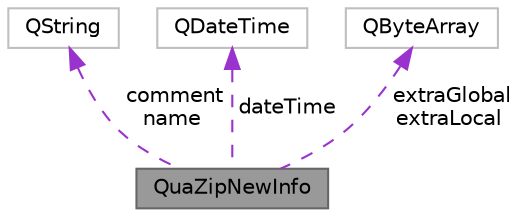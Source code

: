 digraph "QuaZipNewInfo"
{
 // LATEX_PDF_SIZE
  bgcolor="transparent";
  edge [fontname=Helvetica,fontsize=10,labelfontname=Helvetica,labelfontsize=10];
  node [fontname=Helvetica,fontsize=10,shape=box,height=0.2,width=0.4];
  Node1 [label="QuaZipNewInfo",height=0.2,width=0.4,color="gray40", fillcolor="grey60", style="filled", fontcolor="black",tooltip="Information about a file to be created."];
  Node2 -> Node1 [dir="back",color="darkorchid3",style="dashed",label=" comment\nname" ];
  Node2 [label="QString",height=0.2,width=0.4,color="grey75", fillcolor="white", style="filled",URL="C:/data/pr/quazip/qtcore.tags$qstring.html",tooltip=" "];
  Node3 -> Node1 [dir="back",color="darkorchid3",style="dashed",label=" dateTime" ];
  Node3 [label="QDateTime",height=0.2,width=0.4,color="grey75", fillcolor="white", style="filled",URL="C:/data/pr/quazip/qtcore.tags$qdatetime.html",tooltip=" "];
  Node4 -> Node1 [dir="back",color="darkorchid3",style="dashed",label=" extraGlobal\nextraLocal" ];
  Node4 [label="QByteArray",height=0.2,width=0.4,color="grey75", fillcolor="white", style="filled",URL="C:/data/pr/quazip/qtcore.tags$qbytearray.html",tooltip=" "];
}
